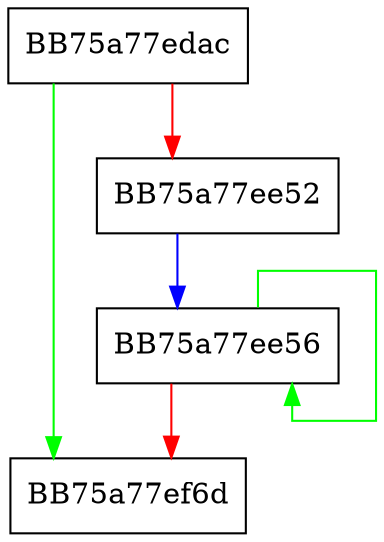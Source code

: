 digraph setBuffer {
  node [shape="box"];
  graph [splines=ortho];
  BB75a77edac -> BB75a77ef6d [color="green"];
  BB75a77edac -> BB75a77ee52 [color="red"];
  BB75a77ee52 -> BB75a77ee56 [color="blue"];
  BB75a77ee56 -> BB75a77ee56 [color="green"];
  BB75a77ee56 -> BB75a77ef6d [color="red"];
}